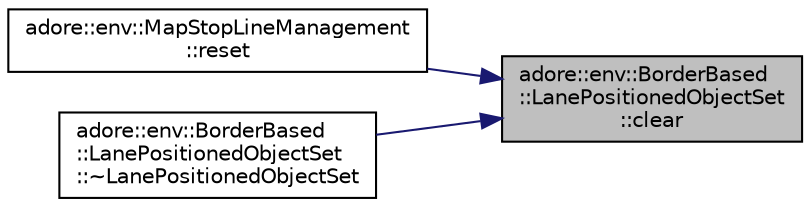 digraph "adore::env::BorderBased::LanePositionedObjectSet::clear"
{
 // LATEX_PDF_SIZE
  edge [fontname="Helvetica",fontsize="10",labelfontname="Helvetica",labelfontsize="10"];
  node [fontname="Helvetica",fontsize="10",shape=record];
  rankdir="RL";
  Node1 [label="adore::env::BorderBased\l::LanePositionedObjectSet\l::clear",height=0.2,width=0.4,color="black", fillcolor="grey75", style="filled", fontcolor="black",tooltip="Clear the LanePositionedObjectSet."];
  Node1 -> Node2 [dir="back",color="midnightblue",fontsize="10",style="solid",fontname="Helvetica"];
  Node2 [label="adore::env::MapStopLineManagement\l::reset",height=0.2,width=0.4,color="black", fillcolor="white", style="filled",URL="$classadore_1_1env_1_1MapStopLineManagement.html#ae0ba6db5f2c5a11bf78093ebd2ddf095",tooltip="clear local sets and pending updates"];
  Node1 -> Node3 [dir="back",color="midnightblue",fontsize="10",style="solid",fontname="Helvetica"];
  Node3 [label="adore::env::BorderBased\l::LanePositionedObjectSet\l::~LanePositionedObjectSet",height=0.2,width=0.4,color="black", fillcolor="white", style="filled",URL="$classadore_1_1env_1_1BorderBased_1_1LanePositionedObjectSet.html#a3ed71eb0d55c1fc18b160e3e0d641b79",tooltip="Destroy the LanePositionedObjectSet object."];
}
